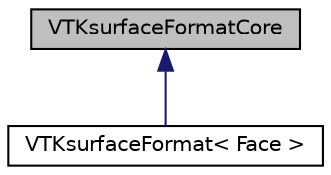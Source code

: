 digraph "VTKsurfaceFormatCore"
{
  bgcolor="transparent";
  edge [fontname="Helvetica",fontsize="10",labelfontname="Helvetica",labelfontsize="10"];
  node [fontname="Helvetica",fontsize="10",shape=record];
  Node0 [label="VTKsurfaceFormatCore",height=0.2,width=0.4,color="black", fillcolor="grey75", style="filled", fontcolor="black"];
  Node0 -> Node1 [dir="back",color="midnightblue",fontsize="10",style="solid",fontname="Helvetica"];
  Node1 [label="VTKsurfaceFormat\< Face \>",height=0.2,width=0.4,color="black",URL="$a30925.html",tooltip="Provide a means of reading/writing VTK legacy format. The output is never sorted by zone..."];
}
